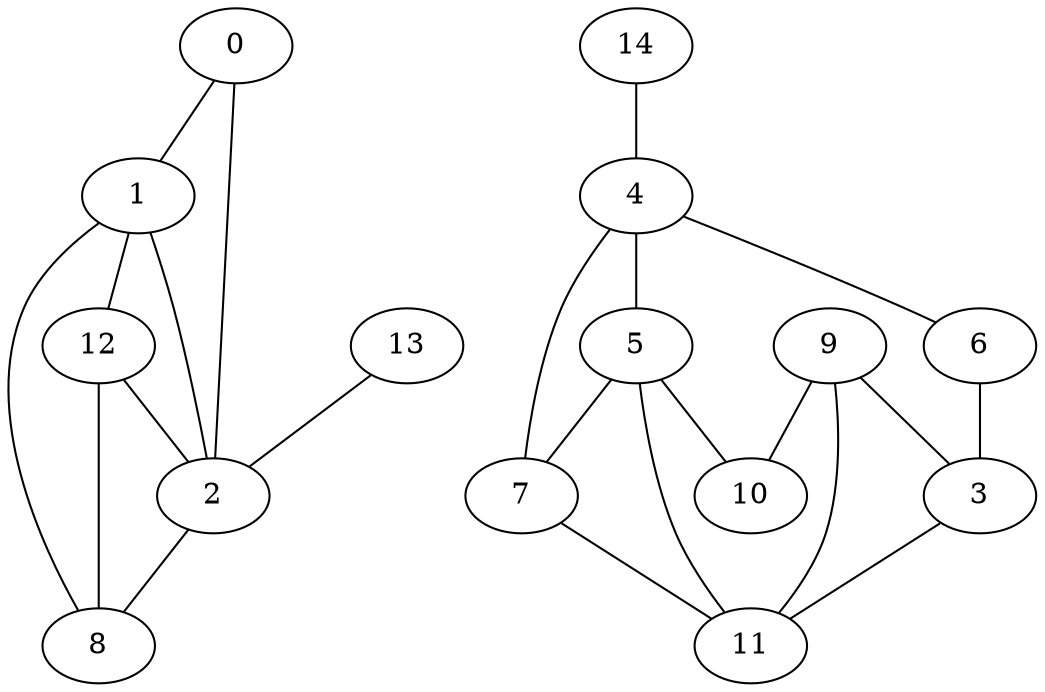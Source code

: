 graph {
    0 [ label = "0" ]
    1 [ label = "1" ]
    2 [ label = "2" ]
    3 [ label = "3" ]
    4 [ label = "4" ]
    5 [ label = "5" ]
    6 [ label = "6" ]
    7 [ label = "7" ]
    8 [ label = "8" ]
    9 [ label = "9" ]
    10 [ label = "10" ]
    11 [ label = "11" ]
    12 [ label = "12" ]
    13 [ label = "13" ]
    14 [ label = "14" ]
    0 -- 1 [ ]
    0 -- 2 [ ]
    13 -- 2 [ ]
    4 -- 5 [ ]
    4 -- 6 [ ]
    4 -- 7 [ ]
    2 -- 8 [ ]
    9 -- 10 [ ]
    9 -- 3 [ ]
    9 -- 11 [ ]
    5 -- 11 [ ]
    1 -- 2 [ ]
    1 -- 12 [ ]
    1 -- 8 [ ]
    12 -- 2 [ ]
    12 -- 8 [ ]
    14 -- 4 [ ]
    5 -- 7 [ ]
    6 -- 3 [ ]
    3 -- 11 [ ]
    5 -- 10 [ ]
    7 -- 11 [ ]
}
